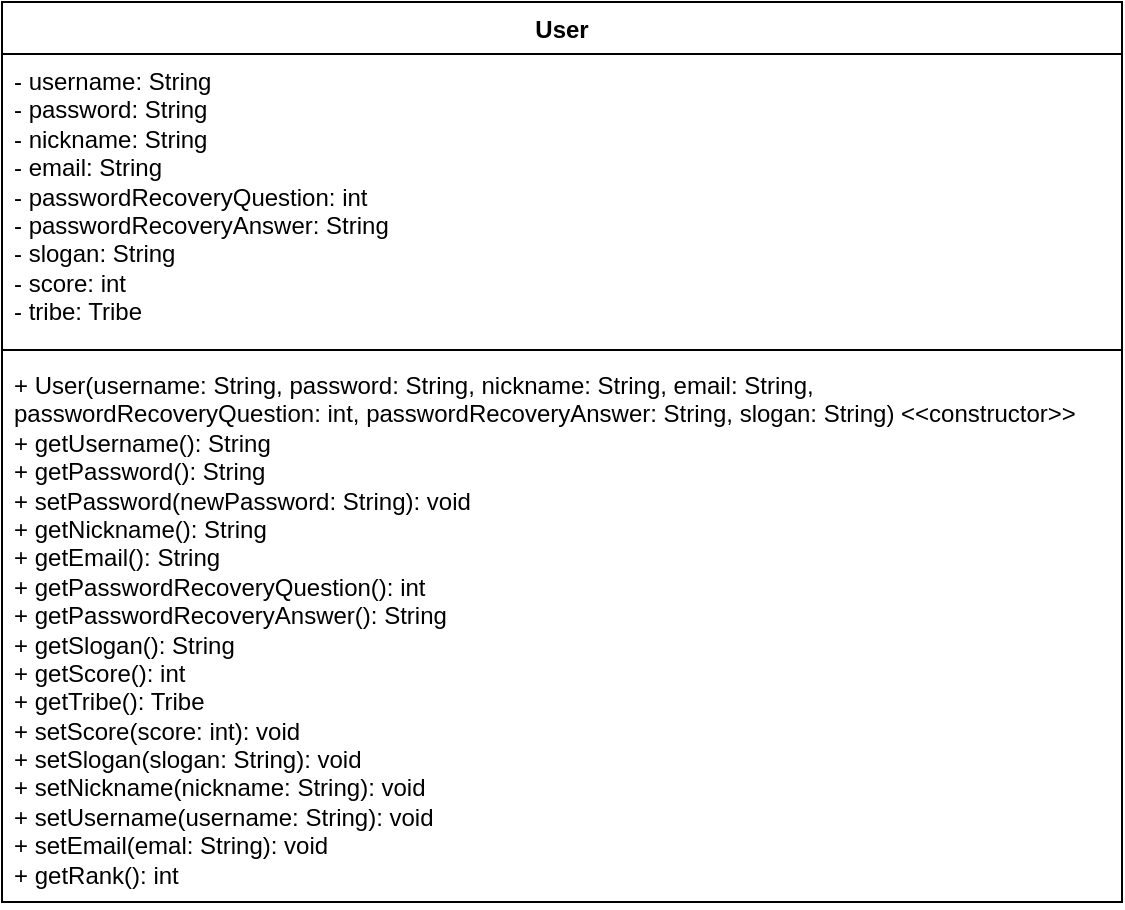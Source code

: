 <mxfile version="21.1.4" type="device">
  <diagram name="Page-1" id="dvLzf7H90kEHNtJA0GPW">
    <mxGraphModel dx="1050" dy="541" grid="1" gridSize="10" guides="1" tooltips="1" connect="1" arrows="1" fold="1" page="1" pageScale="1" pageWidth="1169" pageHeight="827" math="0" shadow="0">
      <root>
        <mxCell id="0" />
        <mxCell id="1" parent="0" />
        <mxCell id="U1Gv_FfcPextctbKNLwn-1" value="User&lt;br&gt;" style="swimlane;fontStyle=1;align=center;verticalAlign=top;childLayout=stackLayout;horizontal=1;startSize=26;horizontalStack=0;resizeParent=1;resizeParentMax=0;resizeLast=0;collapsible=1;marginBottom=0;whiteSpace=wrap;html=1;" vertex="1" parent="1">
          <mxGeometry x="200" y="40" width="560" height="450" as="geometry" />
        </mxCell>
        <mxCell id="U1Gv_FfcPextctbKNLwn-2" value="- username: String&lt;br&gt;- password: String&lt;br&gt;- nickname: String&amp;nbsp;&lt;br&gt;- email: String&lt;br&gt;- passwordRecoveryQuestion: int&lt;br&gt;- passwordRecoveryAnswer: String&lt;br&gt;- slogan: String&lt;br&gt;- score: int&lt;br&gt;- tribe: Tribe" style="text;strokeColor=none;fillColor=none;align=left;verticalAlign=top;spacingLeft=4;spacingRight=4;overflow=hidden;rotatable=0;points=[[0,0.5],[1,0.5]];portConstraint=eastwest;whiteSpace=wrap;html=1;" vertex="1" parent="U1Gv_FfcPextctbKNLwn-1">
          <mxGeometry y="26" width="560" height="144" as="geometry" />
        </mxCell>
        <mxCell id="U1Gv_FfcPextctbKNLwn-3" value="" style="line;strokeWidth=1;fillColor=none;align=left;verticalAlign=middle;spacingTop=-1;spacingLeft=3;spacingRight=3;rotatable=0;labelPosition=right;points=[];portConstraint=eastwest;strokeColor=inherit;" vertex="1" parent="U1Gv_FfcPextctbKNLwn-1">
          <mxGeometry y="170" width="560" height="8" as="geometry" />
        </mxCell>
        <mxCell id="U1Gv_FfcPextctbKNLwn-4" value="+ User(username: String, password: String, nickname: String, email: String, passwordRecoveryQuestion: int, passwordRecoveryAnswer: String, slogan: String) &amp;lt;&amp;lt;constructor&amp;gt;&amp;gt;&lt;br&gt;+ getUsername(): String&lt;br&gt;+ getPassword(): String&lt;br&gt;+ setPassword(newPassword: String): void&lt;br&gt;+ getNickname(): String&lt;br&gt;+ getEmail(): String&lt;br&gt;+ getPasswordRecoveryQuestion(): int&lt;br&gt;+ getPasswordRecoveryAnswer(): String&lt;br&gt;+ getSlogan(): String&lt;br&gt;+ getScore(): int&lt;br&gt;+ getTribe(): Tribe&lt;br&gt;+ setScore(score: int): void&lt;br&gt;+ setSlogan(slogan: String): void&lt;br&gt;+ setNickname(nickname: String): void&lt;br&gt;+ setUsername(username: String): void&lt;br&gt;+ setEmail(emal: String): void&lt;br&gt;+ getRank(): int&lt;br&gt;" style="text;strokeColor=none;fillColor=none;align=left;verticalAlign=top;spacingLeft=4;spacingRight=4;overflow=hidden;rotatable=0;points=[[0,0.5],[1,0.5]];portConstraint=eastwest;whiteSpace=wrap;html=1;" vertex="1" parent="U1Gv_FfcPextctbKNLwn-1">
          <mxGeometry y="178" width="560" height="272" as="geometry" />
        </mxCell>
      </root>
    </mxGraphModel>
  </diagram>
</mxfile>
